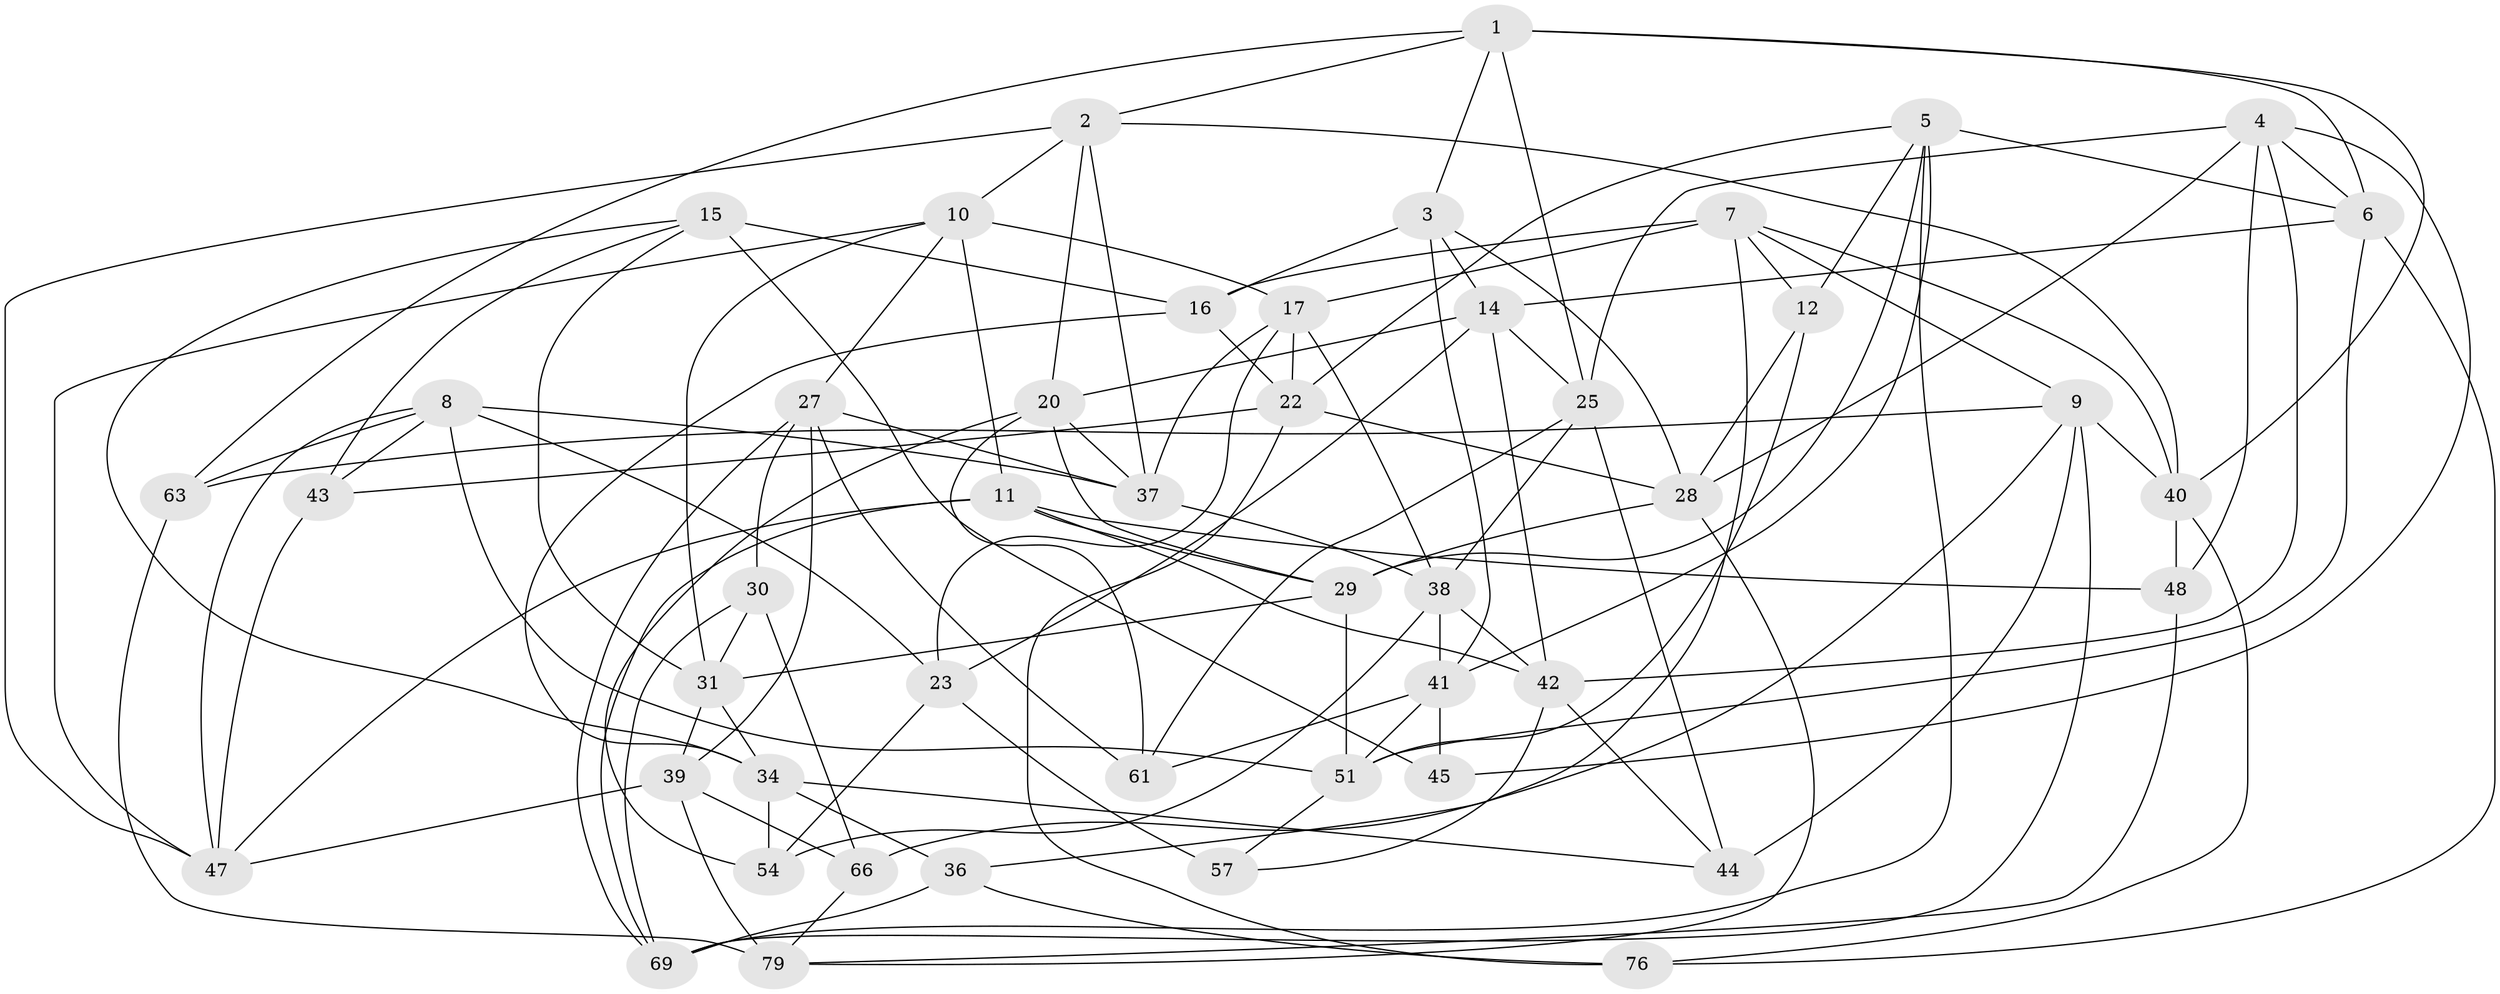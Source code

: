 // original degree distribution, {4: 1.0}
// Generated by graph-tools (version 1.1) at 2025/42/03/06/25 10:42:22]
// undirected, 47 vertices, 124 edges
graph export_dot {
graph [start="1"]
  node [color=gray90,style=filled];
  1 [super="+18"];
  2 [super="+32"];
  3 [super="+35"];
  4 [super="+75"];
  5 [super="+71"];
  6 [super="+49"];
  7 [super="+26"];
  8 [super="+24"];
  9 [super="+19"];
  10 [super="+33"];
  11 [super="+13"];
  12;
  14 [super="+68"];
  15 [super="+58"];
  16 [super="+73"];
  17 [super="+81"];
  20 [super="+21"];
  22 [super="+67"];
  23 [super="+74"];
  25 [super="+52"];
  27 [super="+55"];
  28 [super="+53"];
  29 [super="+50"];
  30;
  31 [super="+46"];
  34 [super="+72"];
  36;
  37 [super="+60"];
  38 [super="+59"];
  39 [super="+78"];
  40 [super="+56"];
  41 [super="+64"];
  42 [super="+62"];
  43;
  44;
  45;
  47 [super="+77"];
  48;
  51 [super="+65"];
  54;
  57;
  61;
  63;
  66;
  69 [super="+70"];
  76;
  79 [super="+80"];
  1 -- 2;
  1 -- 3;
  1 -- 63;
  1 -- 40;
  1 -- 6;
  1 -- 25;
  2 -- 47;
  2 -- 10;
  2 -- 20;
  2 -- 37;
  2 -- 40;
  3 -- 16 [weight=2];
  3 -- 41;
  3 -- 28;
  3 -- 14;
  4 -- 48;
  4 -- 42;
  4 -- 45;
  4 -- 6;
  4 -- 28;
  4 -- 25;
  5 -- 29;
  5 -- 41;
  5 -- 12;
  5 -- 69;
  5 -- 22;
  5 -- 6;
  6 -- 51;
  6 -- 14;
  6 -- 76;
  7 -- 36;
  7 -- 17;
  7 -- 40;
  7 -- 9;
  7 -- 12;
  7 -- 16;
  8 -- 43;
  8 -- 63;
  8 -- 47;
  8 -- 37;
  8 -- 23;
  8 -- 51;
  9 -- 63;
  9 -- 69;
  9 -- 40;
  9 -- 66;
  9 -- 44;
  10 -- 47;
  10 -- 17;
  10 -- 27;
  10 -- 31;
  10 -- 11;
  11 -- 69;
  11 -- 48;
  11 -- 47;
  11 -- 29;
  11 -- 42;
  12 -- 51;
  12 -- 28;
  14 -- 23;
  14 -- 20;
  14 -- 25;
  14 -- 42;
  15 -- 16;
  15 -- 45 [weight=2];
  15 -- 34;
  15 -- 43;
  15 -- 31;
  16 -- 22;
  16 -- 34;
  17 -- 37;
  17 -- 23;
  17 -- 22;
  17 -- 38;
  20 -- 29;
  20 -- 54;
  20 -- 61;
  20 -- 37;
  22 -- 43;
  22 -- 76;
  22 -- 28;
  23 -- 57 [weight=2];
  23 -- 54;
  25 -- 61;
  25 -- 38;
  25 -- 44;
  27 -- 39;
  27 -- 69;
  27 -- 61;
  27 -- 37;
  27 -- 30;
  28 -- 79;
  28 -- 29;
  29 -- 31;
  29 -- 51;
  30 -- 66;
  30 -- 31;
  30 -- 69;
  31 -- 34;
  31 -- 39;
  34 -- 44;
  34 -- 36;
  34 -- 54;
  36 -- 76;
  36 -- 69;
  37 -- 38;
  38 -- 54;
  38 -- 42;
  38 -- 41;
  39 -- 66;
  39 -- 79 [weight=2];
  39 -- 47;
  40 -- 76;
  40 -- 48;
  41 -- 45;
  41 -- 61;
  41 -- 51;
  42 -- 44;
  42 -- 57;
  43 -- 47;
  48 -- 79;
  51 -- 57;
  63 -- 79;
  66 -- 79;
}
